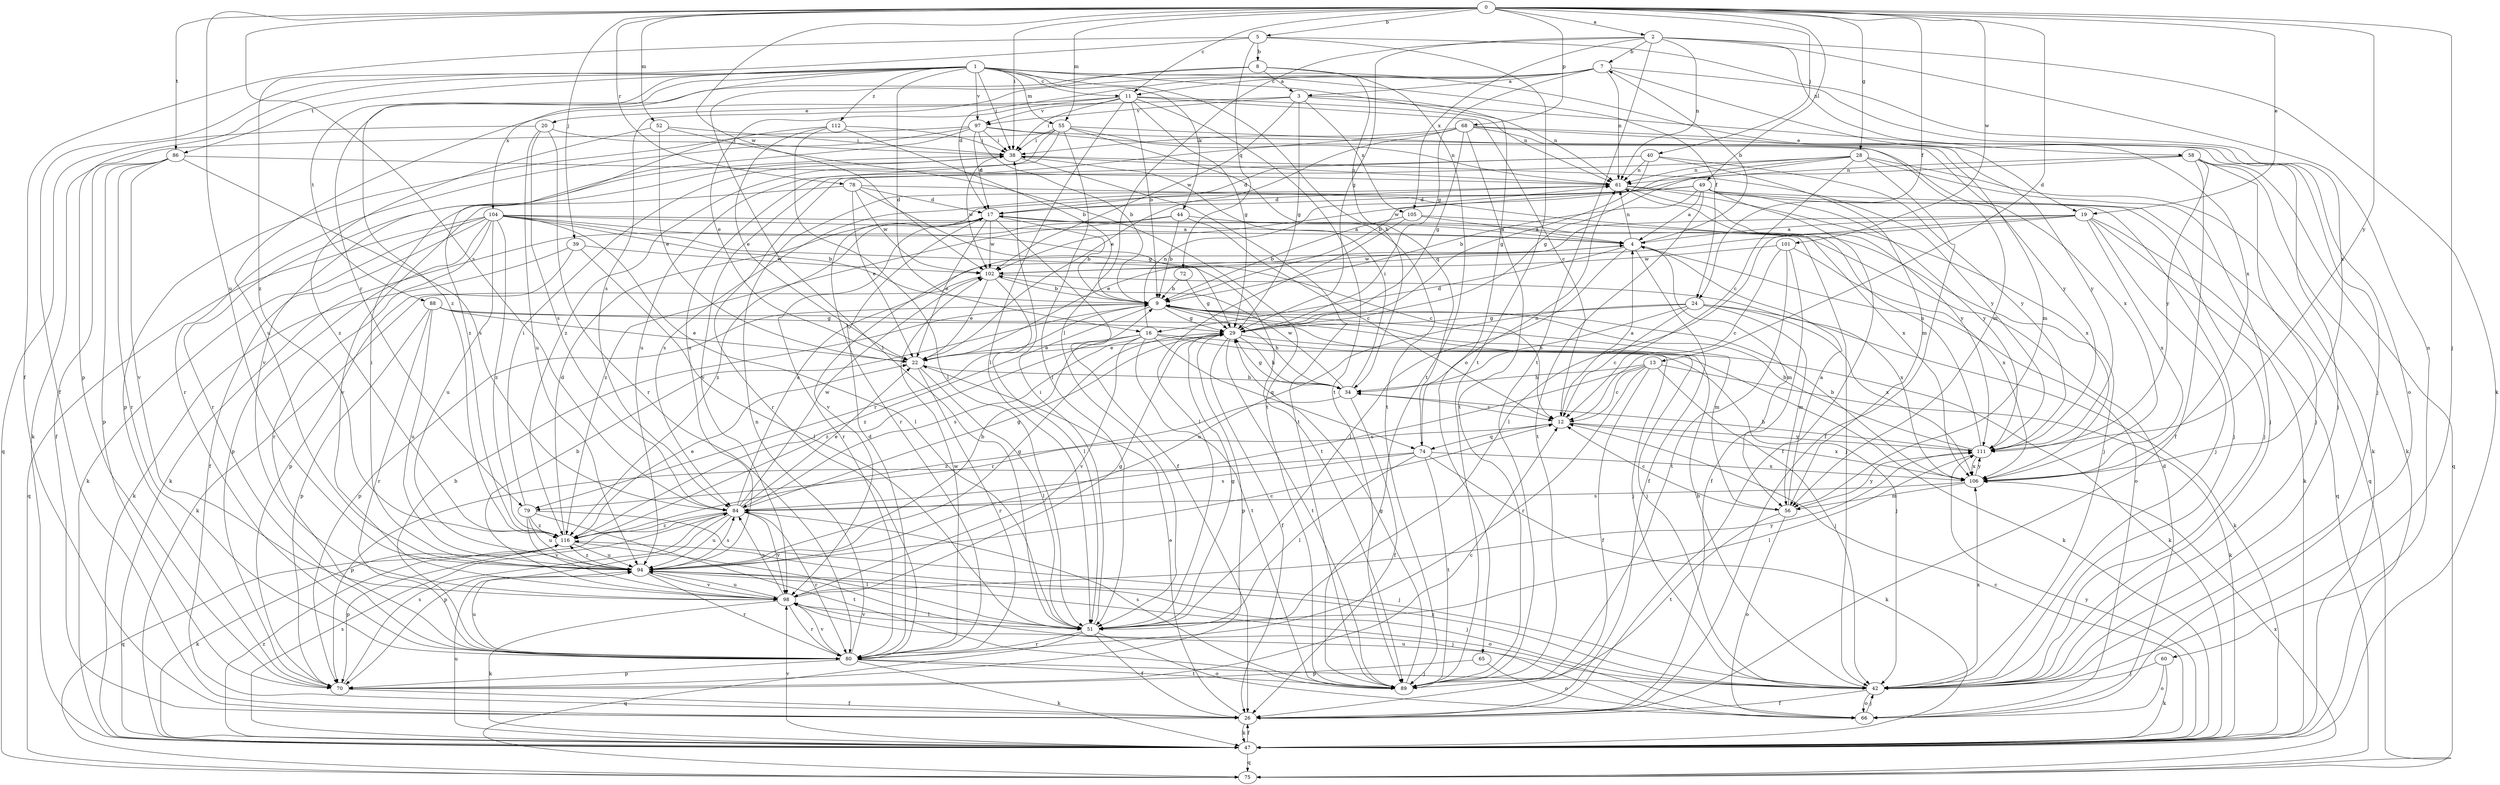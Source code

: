 strict digraph  {
0;
1;
2;
3;
4;
5;
7;
8;
9;
11;
12;
13;
16;
17;
19;
20;
22;
24;
26;
28;
29;
34;
38;
39;
40;
42;
44;
47;
49;
51;
52;
55;
56;
58;
60;
61;
65;
66;
68;
70;
72;
74;
75;
78;
79;
80;
84;
86;
88;
89;
94;
97;
98;
101;
102;
104;
105;
106;
111;
112;
116;
0 -> 2  [label=a];
0 -> 5  [label=b];
0 -> 11  [label=c];
0 -> 13  [label=d];
0 -> 19  [label=e];
0 -> 24  [label=f];
0 -> 28  [label=g];
0 -> 38  [label=i];
0 -> 39  [label=j];
0 -> 40  [label=j];
0 -> 42  [label=j];
0 -> 49  [label=l];
0 -> 52  [label=m];
0 -> 55  [label=m];
0 -> 68  [label=p];
0 -> 78  [label=r];
0 -> 84  [label=s];
0 -> 86  [label=t];
0 -> 94  [label=u];
0 -> 101  [label=w];
0 -> 102  [label=w];
0 -> 111  [label=y];
1 -> 11  [label=c];
1 -> 16  [label=d];
1 -> 19  [label=e];
1 -> 24  [label=f];
1 -> 26  [label=f];
1 -> 34  [label=h];
1 -> 38  [label=i];
1 -> 44  [label=k];
1 -> 55  [label=m];
1 -> 65  [label=o];
1 -> 70  [label=p];
1 -> 86  [label=t];
1 -> 88  [label=t];
1 -> 97  [label=v];
1 -> 104  [label=x];
1 -> 112  [label=z];
1 -> 116  [label=z];
2 -> 7  [label=b];
2 -> 29  [label=g];
2 -> 47  [label=k];
2 -> 51  [label=l];
2 -> 58  [label=n];
2 -> 60  [label=n];
2 -> 61  [label=n];
2 -> 89  [label=t];
2 -> 105  [label=x];
3 -> 20  [label=e];
3 -> 29  [label=g];
3 -> 42  [label=j];
3 -> 61  [label=n];
3 -> 97  [label=v];
3 -> 102  [label=w];
3 -> 105  [label=x];
4 -> 7  [label=b];
4 -> 16  [label=d];
4 -> 26  [label=f];
4 -> 51  [label=l];
4 -> 56  [label=m];
4 -> 61  [label=n];
4 -> 66  [label=o];
4 -> 102  [label=w];
5 -> 8  [label=b];
5 -> 26  [label=f];
5 -> 72  [label=q];
5 -> 89  [label=t];
5 -> 106  [label=x];
5 -> 116  [label=z];
7 -> 3  [label=a];
7 -> 11  [label=c];
7 -> 17  [label=d];
7 -> 29  [label=g];
7 -> 61  [label=n];
7 -> 66  [label=o];
7 -> 84  [label=s];
7 -> 106  [label=x];
8 -> 3  [label=a];
8 -> 51  [label=l];
8 -> 74  [label=q];
8 -> 79  [label=r];
8 -> 89  [label=t];
9 -> 29  [label=g];
9 -> 34  [label=h];
9 -> 42  [label=j];
9 -> 56  [label=m];
9 -> 70  [label=p];
9 -> 79  [label=r];
9 -> 116  [label=z];
11 -> 9  [label=b];
11 -> 12  [label=c];
11 -> 22  [label=e];
11 -> 29  [label=g];
11 -> 38  [label=i];
11 -> 51  [label=l];
11 -> 61  [label=n];
11 -> 89  [label=t];
11 -> 94  [label=u];
11 -> 97  [label=v];
12 -> 4  [label=a];
12 -> 74  [label=q];
12 -> 79  [label=r];
12 -> 106  [label=x];
12 -> 111  [label=y];
13 -> 12  [label=c];
13 -> 26  [label=f];
13 -> 34  [label=h];
13 -> 42  [label=j];
13 -> 47  [label=k];
13 -> 80  [label=r];
13 -> 84  [label=s];
16 -> 22  [label=e];
16 -> 42  [label=j];
16 -> 47  [label=k];
16 -> 61  [label=n];
16 -> 74  [label=q];
16 -> 84  [label=s];
16 -> 89  [label=t];
16 -> 98  [label=v];
16 -> 116  [label=z];
17 -> 4  [label=a];
17 -> 9  [label=b];
17 -> 22  [label=e];
17 -> 26  [label=f];
17 -> 80  [label=r];
17 -> 102  [label=w];
17 -> 116  [label=z];
19 -> 4  [label=a];
19 -> 22  [label=e];
19 -> 42  [label=j];
19 -> 47  [label=k];
19 -> 51  [label=l];
19 -> 75  [label=q];
19 -> 98  [label=v];
19 -> 106  [label=x];
20 -> 38  [label=i];
20 -> 75  [label=q];
20 -> 80  [label=r];
20 -> 84  [label=s];
20 -> 94  [label=u];
22 -> 34  [label=h];
22 -> 51  [label=l];
22 -> 80  [label=r];
24 -> 12  [label=c];
24 -> 29  [label=g];
24 -> 34  [label=h];
24 -> 47  [label=k];
24 -> 56  [label=m];
24 -> 94  [label=u];
24 -> 106  [label=x];
26 -> 22  [label=e];
26 -> 47  [label=k];
28 -> 9  [label=b];
28 -> 12  [label=c];
28 -> 26  [label=f];
28 -> 29  [label=g];
28 -> 42  [label=j];
28 -> 47  [label=k];
28 -> 61  [label=n];
28 -> 80  [label=r];
29 -> 22  [label=e];
29 -> 26  [label=f];
29 -> 34  [label=h];
29 -> 47  [label=k];
29 -> 70  [label=p];
29 -> 89  [label=t];
34 -> 12  [label=c];
34 -> 26  [label=f];
34 -> 29  [label=g];
34 -> 38  [label=i];
34 -> 102  [label=w];
34 -> 116  [label=z];
38 -> 61  [label=n];
38 -> 80  [label=r];
38 -> 89  [label=t];
38 -> 102  [label=w];
38 -> 111  [label=y];
39 -> 47  [label=k];
39 -> 51  [label=l];
39 -> 70  [label=p];
39 -> 102  [label=w];
40 -> 17  [label=d];
40 -> 29  [label=g];
40 -> 56  [label=m];
40 -> 61  [label=n];
40 -> 98  [label=v];
40 -> 111  [label=y];
42 -> 9  [label=b];
42 -> 26  [label=f];
42 -> 66  [label=o];
42 -> 106  [label=x];
42 -> 116  [label=z];
44 -> 4  [label=a];
44 -> 9  [label=b];
44 -> 12  [label=c];
44 -> 47  [label=k];
44 -> 116  [label=z];
47 -> 12  [label=c];
47 -> 26  [label=f];
47 -> 75  [label=q];
47 -> 84  [label=s];
47 -> 94  [label=u];
47 -> 98  [label=v];
47 -> 111  [label=y];
47 -> 116  [label=z];
49 -> 4  [label=a];
49 -> 9  [label=b];
49 -> 17  [label=d];
49 -> 26  [label=f];
49 -> 42  [label=j];
49 -> 75  [label=q];
49 -> 80  [label=r];
49 -> 84  [label=s];
49 -> 89  [label=t];
49 -> 111  [label=y];
51 -> 26  [label=f];
51 -> 29  [label=g];
51 -> 38  [label=i];
51 -> 66  [label=o];
51 -> 75  [label=q];
51 -> 80  [label=r];
51 -> 98  [label=v];
52 -> 22  [label=e];
52 -> 38  [label=i];
52 -> 89  [label=t];
52 -> 116  [label=z];
55 -> 38  [label=i];
55 -> 51  [label=l];
55 -> 56  [label=m];
55 -> 61  [label=n];
55 -> 70  [label=p];
55 -> 89  [label=t];
55 -> 94  [label=u];
55 -> 116  [label=z];
56 -> 4  [label=a];
56 -> 12  [label=c];
56 -> 66  [label=o];
56 -> 89  [label=t];
56 -> 111  [label=y];
58 -> 26  [label=f];
58 -> 42  [label=j];
58 -> 47  [label=k];
58 -> 61  [label=n];
58 -> 75  [label=q];
58 -> 102  [label=w];
58 -> 111  [label=y];
60 -> 42  [label=j];
60 -> 47  [label=k];
60 -> 66  [label=o];
61 -> 17  [label=d];
61 -> 42  [label=j];
61 -> 106  [label=x];
61 -> 111  [label=y];
65 -> 66  [label=o];
65 -> 70  [label=p];
66 -> 17  [label=d];
66 -> 42  [label=j];
66 -> 94  [label=u];
68 -> 22  [label=e];
68 -> 29  [label=g];
68 -> 38  [label=i];
68 -> 42  [label=j];
68 -> 56  [label=m];
68 -> 89  [label=t];
68 -> 94  [label=u];
68 -> 111  [label=y];
70 -> 12  [label=c];
70 -> 26  [label=f];
70 -> 84  [label=s];
72 -> 9  [label=b];
72 -> 29  [label=g];
74 -> 47  [label=k];
74 -> 51  [label=l];
74 -> 61  [label=n];
74 -> 70  [label=p];
74 -> 84  [label=s];
74 -> 89  [label=t];
74 -> 106  [label=x];
75 -> 106  [label=x];
78 -> 17  [label=d];
78 -> 22  [label=e];
78 -> 29  [label=g];
78 -> 98  [label=v];
78 -> 102  [label=w];
78 -> 106  [label=x];
79 -> 38  [label=i];
79 -> 42  [label=j];
79 -> 89  [label=t];
79 -> 94  [label=u];
79 -> 98  [label=v];
79 -> 116  [label=z];
80 -> 9  [label=b];
80 -> 17  [label=d];
80 -> 42  [label=j];
80 -> 47  [label=k];
80 -> 61  [label=n];
80 -> 70  [label=p];
80 -> 89  [label=t];
80 -> 94  [label=u];
80 -> 98  [label=v];
80 -> 102  [label=w];
84 -> 4  [label=a];
84 -> 22  [label=e];
84 -> 29  [label=g];
84 -> 70  [label=p];
84 -> 75  [label=q];
84 -> 80  [label=r];
84 -> 94  [label=u];
84 -> 98  [label=v];
84 -> 102  [label=w];
84 -> 116  [label=z];
86 -> 26  [label=f];
86 -> 61  [label=n];
86 -> 70  [label=p];
86 -> 80  [label=r];
86 -> 84  [label=s];
86 -> 98  [label=v];
88 -> 22  [label=e];
88 -> 29  [label=g];
88 -> 42  [label=j];
88 -> 70  [label=p];
88 -> 80  [label=r];
88 -> 94  [label=u];
89 -> 29  [label=g];
89 -> 84  [label=s];
94 -> 9  [label=b];
94 -> 12  [label=c];
94 -> 29  [label=g];
94 -> 38  [label=i];
94 -> 42  [label=j];
94 -> 66  [label=o];
94 -> 80  [label=r];
94 -> 84  [label=s];
94 -> 98  [label=v];
94 -> 116  [label=z];
97 -> 9  [label=b];
97 -> 17  [label=d];
97 -> 38  [label=i];
97 -> 47  [label=k];
97 -> 80  [label=r];
97 -> 98  [label=v];
97 -> 106  [label=x];
97 -> 111  [label=y];
98 -> 9  [label=b];
98 -> 29  [label=g];
98 -> 42  [label=j];
98 -> 47  [label=k];
98 -> 51  [label=l];
98 -> 80  [label=r];
98 -> 84  [label=s];
98 -> 94  [label=u];
98 -> 111  [label=y];
101 -> 12  [label=c];
101 -> 26  [label=f];
101 -> 89  [label=t];
101 -> 102  [label=w];
101 -> 106  [label=x];
102 -> 9  [label=b];
102 -> 22  [label=e];
102 -> 47  [label=k];
102 -> 51  [label=l];
102 -> 106  [label=x];
104 -> 4  [label=a];
104 -> 9  [label=b];
104 -> 12  [label=c];
104 -> 26  [label=f];
104 -> 42  [label=j];
104 -> 47  [label=k];
104 -> 51  [label=l];
104 -> 70  [label=p];
104 -> 75  [label=q];
104 -> 80  [label=r];
104 -> 89  [label=t];
104 -> 94  [label=u];
104 -> 116  [label=z];
105 -> 4  [label=a];
105 -> 9  [label=b];
105 -> 42  [label=j];
105 -> 51  [label=l];
106 -> 9  [label=b];
106 -> 56  [label=m];
106 -> 84  [label=s];
106 -> 111  [label=y];
111 -> 9  [label=b];
111 -> 34  [label=h];
111 -> 51  [label=l];
111 -> 61  [label=n];
111 -> 106  [label=x];
112 -> 9  [label=b];
112 -> 22  [label=e];
112 -> 38  [label=i];
112 -> 51  [label=l];
112 -> 116  [label=z];
116 -> 17  [label=d];
116 -> 22  [label=e];
116 -> 47  [label=k];
116 -> 51  [label=l];
116 -> 70  [label=p];
116 -> 94  [label=u];
}
